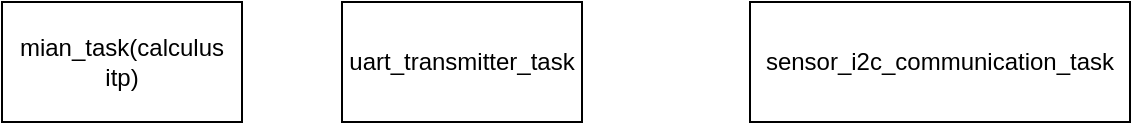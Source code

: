 <mxfile version="14.6.13" type="device"><diagram id="vv7B70kVYjHrsfurQVmJ" name="Page-1"><mxGraphModel dx="1182" dy="764" grid="1" gridSize="10" guides="1" tooltips="1" connect="1" arrows="1" fold="1" page="1" pageScale="1" pageWidth="827" pageHeight="1169" math="0" shadow="0"><root><mxCell id="0"/><mxCell id="1" parent="0"/><mxCell id="0q5CK2NSseznjndoAqVH-2" value="sensor_i2c_communication_task" style="rounded=0;whiteSpace=wrap;html=1;" parent="1" vertex="1"><mxGeometry x="414" y="140" width="190" height="60" as="geometry"/></mxCell><mxCell id="0q5CK2NSseznjndoAqVH-3" value="uart_transmitter_task" style="rounded=0;whiteSpace=wrap;html=1;" parent="1" vertex="1"><mxGeometry x="210" y="140" width="120" height="60" as="geometry"/></mxCell><mxCell id="0q5CK2NSseznjndoAqVH-4" value="mian_task(calculus itp)" style="rounded=0;whiteSpace=wrap;html=1;" parent="1" vertex="1"><mxGeometry x="40" y="140" width="120" height="60" as="geometry"/></mxCell></root></mxGraphModel></diagram></mxfile>